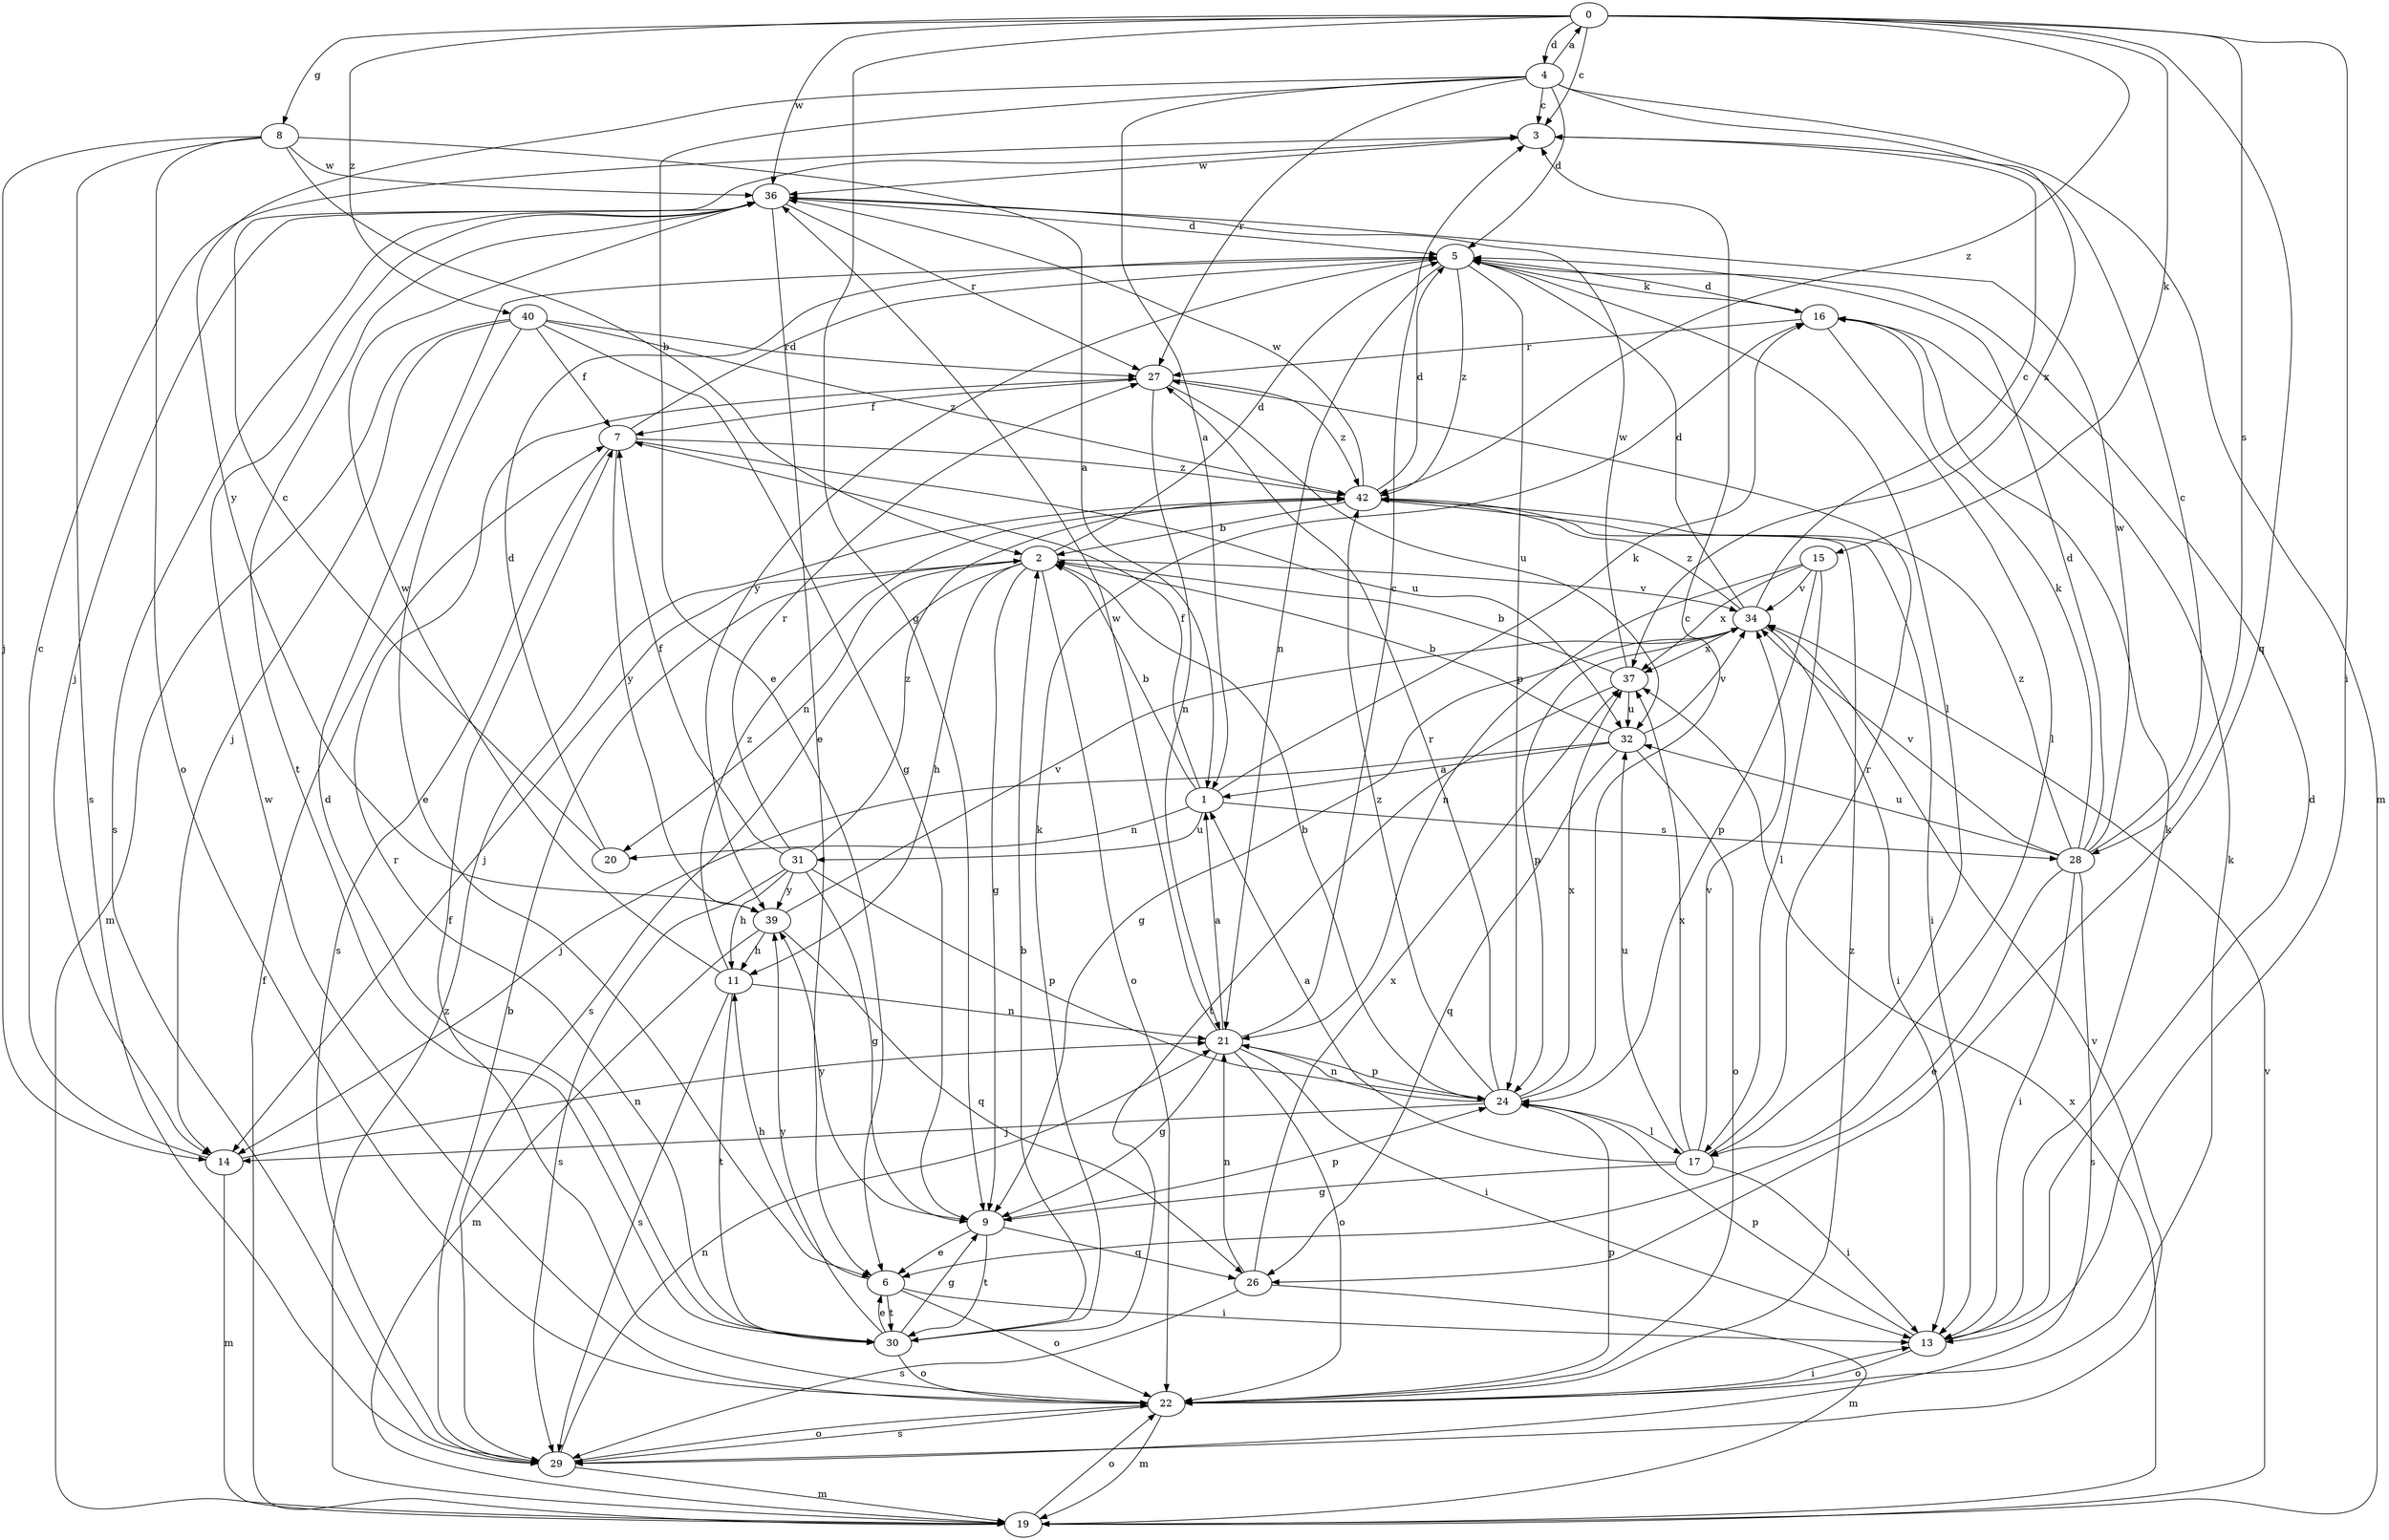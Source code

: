 strict digraph  {
0;
1;
2;
3;
4;
5;
6;
7;
8;
9;
11;
13;
14;
15;
16;
17;
19;
20;
21;
22;
24;
26;
27;
28;
29;
30;
31;
32;
34;
36;
37;
39;
40;
42;
0 -> 3  [label=c];
0 -> 4  [label=d];
0 -> 8  [label=g];
0 -> 9  [label=g];
0 -> 13  [label=i];
0 -> 15  [label=k];
0 -> 26  [label=q];
0 -> 28  [label=s];
0 -> 36  [label=w];
0 -> 40  [label=z];
0 -> 42  [label=z];
1 -> 2  [label=b];
1 -> 7  [label=f];
1 -> 16  [label=k];
1 -> 20  [label=n];
1 -> 28  [label=s];
1 -> 31  [label=u];
2 -> 5  [label=d];
2 -> 9  [label=g];
2 -> 11  [label=h];
2 -> 14  [label=j];
2 -> 20  [label=n];
2 -> 22  [label=o];
2 -> 29  [label=s];
2 -> 34  [label=v];
3 -> 36  [label=w];
4 -> 0  [label=a];
4 -> 1  [label=a];
4 -> 3  [label=c];
4 -> 5  [label=d];
4 -> 6  [label=e];
4 -> 19  [label=m];
4 -> 27  [label=r];
4 -> 37  [label=x];
4 -> 39  [label=y];
5 -> 16  [label=k];
5 -> 17  [label=l];
5 -> 21  [label=n];
5 -> 24  [label=p];
5 -> 39  [label=y];
5 -> 42  [label=z];
6 -> 11  [label=h];
6 -> 13  [label=i];
6 -> 22  [label=o];
6 -> 30  [label=t];
7 -> 5  [label=d];
7 -> 29  [label=s];
7 -> 32  [label=u];
7 -> 39  [label=y];
7 -> 42  [label=z];
8 -> 1  [label=a];
8 -> 2  [label=b];
8 -> 14  [label=j];
8 -> 22  [label=o];
8 -> 29  [label=s];
8 -> 36  [label=w];
9 -> 6  [label=e];
9 -> 24  [label=p];
9 -> 26  [label=q];
9 -> 30  [label=t];
9 -> 39  [label=y];
11 -> 21  [label=n];
11 -> 29  [label=s];
11 -> 30  [label=t];
11 -> 36  [label=w];
11 -> 42  [label=z];
13 -> 5  [label=d];
13 -> 16  [label=k];
13 -> 22  [label=o];
13 -> 24  [label=p];
14 -> 3  [label=c];
14 -> 19  [label=m];
14 -> 21  [label=n];
15 -> 17  [label=l];
15 -> 21  [label=n];
15 -> 24  [label=p];
15 -> 34  [label=v];
15 -> 37  [label=x];
16 -> 5  [label=d];
16 -> 17  [label=l];
16 -> 27  [label=r];
17 -> 1  [label=a];
17 -> 9  [label=g];
17 -> 13  [label=i];
17 -> 27  [label=r];
17 -> 32  [label=u];
17 -> 34  [label=v];
17 -> 37  [label=x];
19 -> 7  [label=f];
19 -> 22  [label=o];
19 -> 34  [label=v];
19 -> 37  [label=x];
19 -> 42  [label=z];
20 -> 3  [label=c];
20 -> 5  [label=d];
21 -> 1  [label=a];
21 -> 3  [label=c];
21 -> 9  [label=g];
21 -> 13  [label=i];
21 -> 22  [label=o];
21 -> 24  [label=p];
21 -> 36  [label=w];
22 -> 7  [label=f];
22 -> 13  [label=i];
22 -> 16  [label=k];
22 -> 19  [label=m];
22 -> 24  [label=p];
22 -> 29  [label=s];
22 -> 36  [label=w];
22 -> 42  [label=z];
24 -> 2  [label=b];
24 -> 3  [label=c];
24 -> 14  [label=j];
24 -> 17  [label=l];
24 -> 21  [label=n];
24 -> 27  [label=r];
24 -> 37  [label=x];
24 -> 42  [label=z];
26 -> 19  [label=m];
26 -> 21  [label=n];
26 -> 29  [label=s];
26 -> 37  [label=x];
27 -> 7  [label=f];
27 -> 21  [label=n];
27 -> 32  [label=u];
27 -> 42  [label=z];
28 -> 3  [label=c];
28 -> 5  [label=d];
28 -> 6  [label=e];
28 -> 13  [label=i];
28 -> 16  [label=k];
28 -> 29  [label=s];
28 -> 32  [label=u];
28 -> 34  [label=v];
28 -> 36  [label=w];
28 -> 42  [label=z];
29 -> 2  [label=b];
29 -> 19  [label=m];
29 -> 21  [label=n];
29 -> 22  [label=o];
29 -> 34  [label=v];
30 -> 2  [label=b];
30 -> 5  [label=d];
30 -> 6  [label=e];
30 -> 9  [label=g];
30 -> 16  [label=k];
30 -> 22  [label=o];
30 -> 27  [label=r];
30 -> 39  [label=y];
31 -> 7  [label=f];
31 -> 9  [label=g];
31 -> 11  [label=h];
31 -> 24  [label=p];
31 -> 27  [label=r];
31 -> 29  [label=s];
31 -> 39  [label=y];
31 -> 42  [label=z];
32 -> 1  [label=a];
32 -> 2  [label=b];
32 -> 14  [label=j];
32 -> 22  [label=o];
32 -> 26  [label=q];
32 -> 34  [label=v];
34 -> 3  [label=c];
34 -> 5  [label=d];
34 -> 9  [label=g];
34 -> 13  [label=i];
34 -> 24  [label=p];
34 -> 37  [label=x];
34 -> 42  [label=z];
36 -> 5  [label=d];
36 -> 6  [label=e];
36 -> 14  [label=j];
36 -> 27  [label=r];
36 -> 29  [label=s];
36 -> 30  [label=t];
37 -> 2  [label=b];
37 -> 30  [label=t];
37 -> 32  [label=u];
37 -> 36  [label=w];
39 -> 11  [label=h];
39 -> 19  [label=m];
39 -> 26  [label=q];
39 -> 34  [label=v];
40 -> 6  [label=e];
40 -> 7  [label=f];
40 -> 9  [label=g];
40 -> 14  [label=j];
40 -> 19  [label=m];
40 -> 27  [label=r];
40 -> 42  [label=z];
42 -> 2  [label=b];
42 -> 5  [label=d];
42 -> 13  [label=i];
42 -> 36  [label=w];
}
